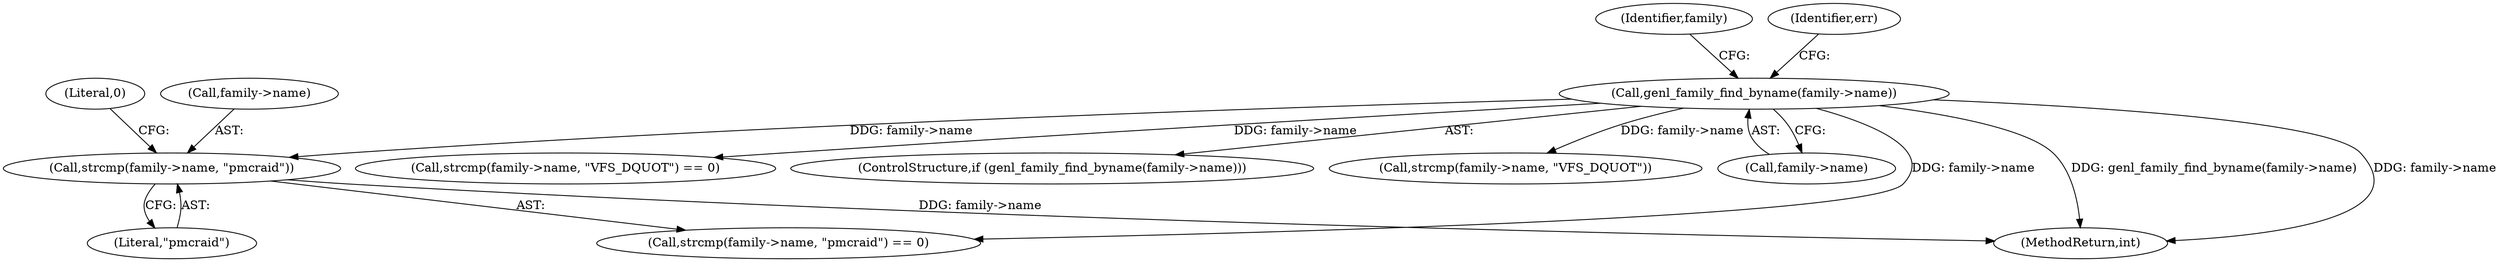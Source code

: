 digraph "0_linux_ceabee6c59943bdd5e1da1a6a20dc7ee5f8113a2@API" {
"1000150" [label="(Call,strcmp(family->name, \"pmcraid\"))"];
"1000126" [label="(Call,genl_family_find_byname(family->name))"];
"1000150" [label="(Call,strcmp(family->name, \"pmcraid\"))"];
"1000127" [label="(Call,family->name)"];
"1000155" [label="(Literal,0)"];
"1000154" [label="(Literal,\"pmcraid\")"];
"1000164" [label="(Call,strcmp(family->name, \"VFS_DQUOT\") == 0)"];
"1000125" [label="(ControlStructure,if (genl_family_find_byname(family->name)))"];
"1000149" [label="(Call,strcmp(family->name, \"pmcraid\") == 0)"];
"1000138" [label="(Identifier,family)"];
"1000165" [label="(Call,strcmp(family->name, \"VFS_DQUOT\"))"];
"1000126" [label="(Call,genl_family_find_byname(family->name))"];
"1000132" [label="(Identifier,err)"];
"1000300" [label="(MethodReturn,int)"];
"1000151" [label="(Call,family->name)"];
"1000150" -> "1000149"  [label="AST: "];
"1000150" -> "1000154"  [label="CFG: "];
"1000151" -> "1000150"  [label="AST: "];
"1000154" -> "1000150"  [label="AST: "];
"1000155" -> "1000150"  [label="CFG: "];
"1000150" -> "1000300"  [label="DDG: family->name"];
"1000126" -> "1000150"  [label="DDG: family->name"];
"1000126" -> "1000125"  [label="AST: "];
"1000126" -> "1000127"  [label="CFG: "];
"1000127" -> "1000126"  [label="AST: "];
"1000132" -> "1000126"  [label="CFG: "];
"1000138" -> "1000126"  [label="CFG: "];
"1000126" -> "1000300"  [label="DDG: genl_family_find_byname(family->name)"];
"1000126" -> "1000300"  [label="DDG: family->name"];
"1000126" -> "1000149"  [label="DDG: family->name"];
"1000126" -> "1000164"  [label="DDG: family->name"];
"1000126" -> "1000165"  [label="DDG: family->name"];
}
